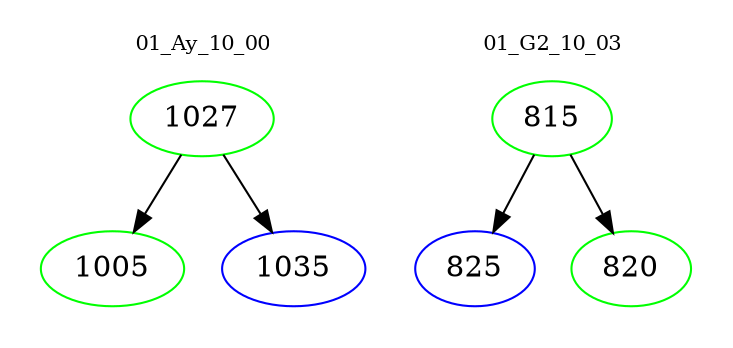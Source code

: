 digraph{
subgraph cluster_0 {
color = white
label = "01_Ay_10_00";
fontsize=10;
T0_1027 [label="1027", color="green"]
T0_1027 -> T0_1005 [color="black"]
T0_1005 [label="1005", color="green"]
T0_1027 -> T0_1035 [color="black"]
T0_1035 [label="1035", color="blue"]
}
subgraph cluster_1 {
color = white
label = "01_G2_10_03";
fontsize=10;
T1_815 [label="815", color="green"]
T1_815 -> T1_825 [color="black"]
T1_825 [label="825", color="blue"]
T1_815 -> T1_820 [color="black"]
T1_820 [label="820", color="green"]
}
}
